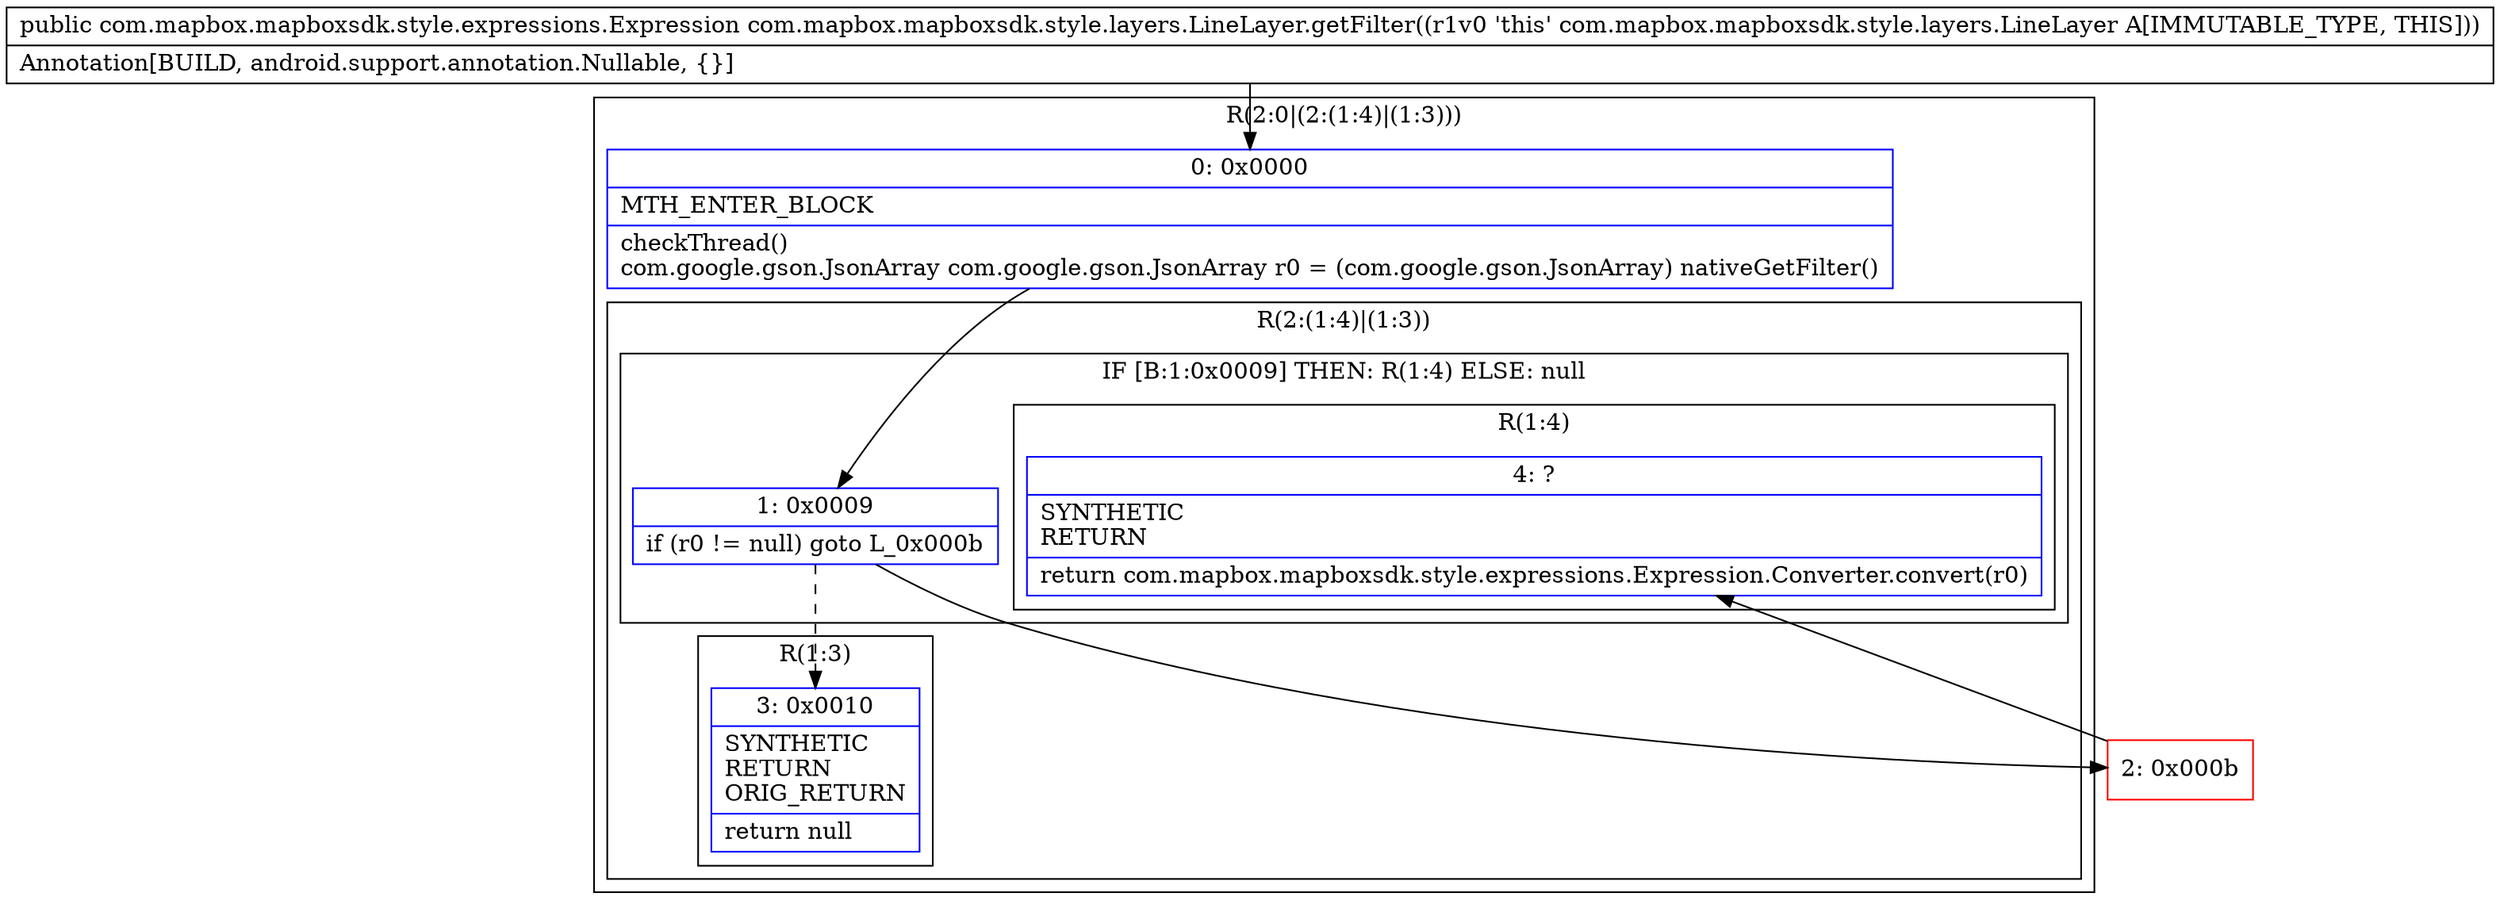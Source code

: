 digraph "CFG forcom.mapbox.mapboxsdk.style.layers.LineLayer.getFilter()Lcom\/mapbox\/mapboxsdk\/style\/expressions\/Expression;" {
subgraph cluster_Region_137636648 {
label = "R(2:0|(2:(1:4)|(1:3)))";
node [shape=record,color=blue];
Node_0 [shape=record,label="{0\:\ 0x0000|MTH_ENTER_BLOCK\l|checkThread()\lcom.google.gson.JsonArray com.google.gson.JsonArray r0 = (com.google.gson.JsonArray) nativeGetFilter()\l}"];
subgraph cluster_Region_777447231 {
label = "R(2:(1:4)|(1:3))";
node [shape=record,color=blue];
subgraph cluster_IfRegion_1676870345 {
label = "IF [B:1:0x0009] THEN: R(1:4) ELSE: null";
node [shape=record,color=blue];
Node_1 [shape=record,label="{1\:\ 0x0009|if (r0 != null) goto L_0x000b\l}"];
subgraph cluster_Region_1945672334 {
label = "R(1:4)";
node [shape=record,color=blue];
Node_4 [shape=record,label="{4\:\ ?|SYNTHETIC\lRETURN\l|return com.mapbox.mapboxsdk.style.expressions.Expression.Converter.convert(r0)\l}"];
}
}
subgraph cluster_Region_2119784444 {
label = "R(1:3)";
node [shape=record,color=blue];
Node_3 [shape=record,label="{3\:\ 0x0010|SYNTHETIC\lRETURN\lORIG_RETURN\l|return null\l}"];
}
}
}
Node_2 [shape=record,color=red,label="{2\:\ 0x000b}"];
MethodNode[shape=record,label="{public com.mapbox.mapboxsdk.style.expressions.Expression com.mapbox.mapboxsdk.style.layers.LineLayer.getFilter((r1v0 'this' com.mapbox.mapboxsdk.style.layers.LineLayer A[IMMUTABLE_TYPE, THIS]))  | Annotation[BUILD, android.support.annotation.Nullable, \{\}]\l}"];
MethodNode -> Node_0;
Node_0 -> Node_1;
Node_1 -> Node_2;
Node_1 -> Node_3[style=dashed];
Node_2 -> Node_4;
}

